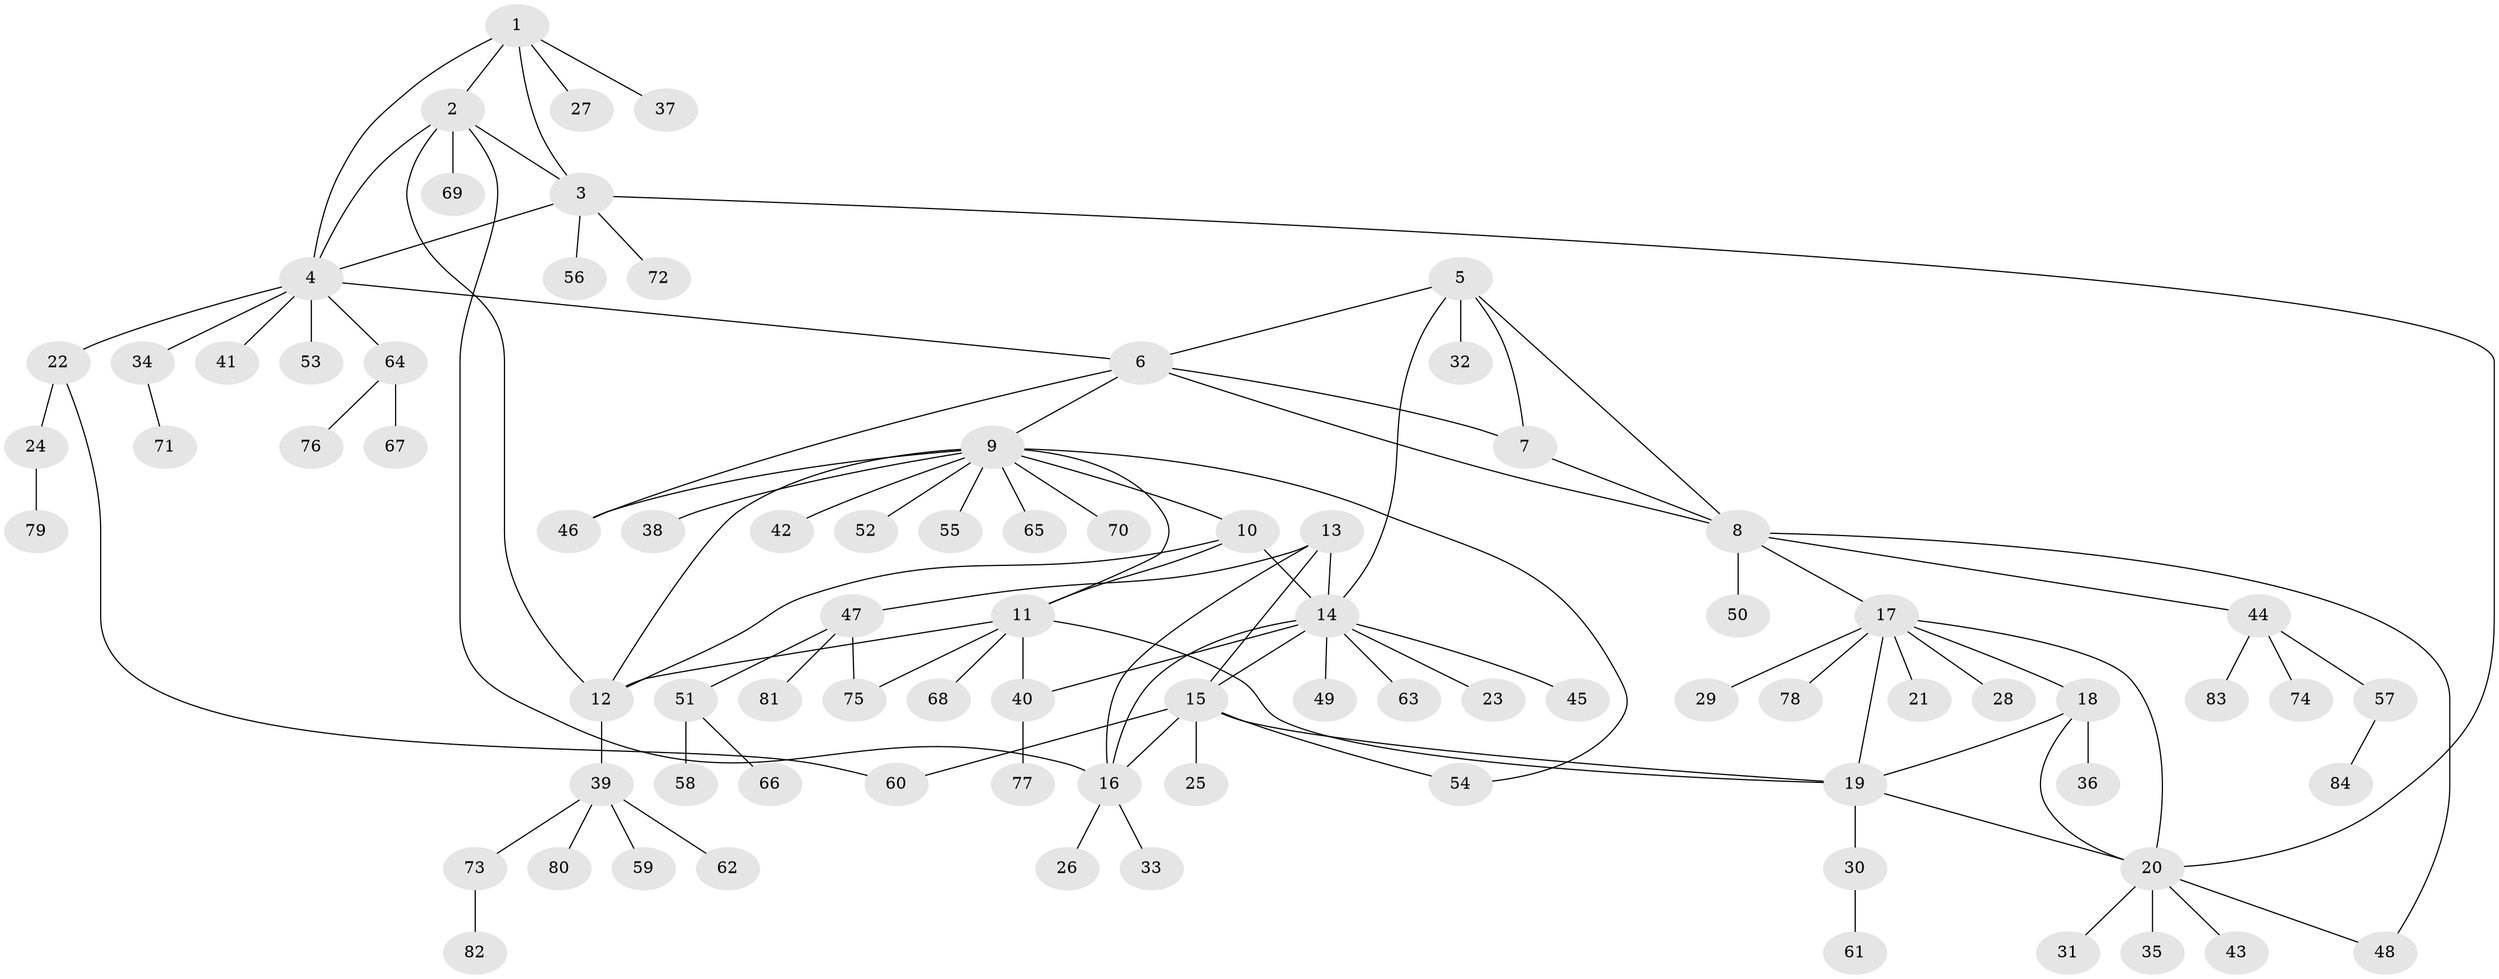 // Generated by graph-tools (version 1.1) at 2025/26/03/09/25 03:26:49]
// undirected, 84 vertices, 110 edges
graph export_dot {
graph [start="1"]
  node [color=gray90,style=filled];
  1;
  2;
  3;
  4;
  5;
  6;
  7;
  8;
  9;
  10;
  11;
  12;
  13;
  14;
  15;
  16;
  17;
  18;
  19;
  20;
  21;
  22;
  23;
  24;
  25;
  26;
  27;
  28;
  29;
  30;
  31;
  32;
  33;
  34;
  35;
  36;
  37;
  38;
  39;
  40;
  41;
  42;
  43;
  44;
  45;
  46;
  47;
  48;
  49;
  50;
  51;
  52;
  53;
  54;
  55;
  56;
  57;
  58;
  59;
  60;
  61;
  62;
  63;
  64;
  65;
  66;
  67;
  68;
  69;
  70;
  71;
  72;
  73;
  74;
  75;
  76;
  77;
  78;
  79;
  80;
  81;
  82;
  83;
  84;
  1 -- 2;
  1 -- 3;
  1 -- 4;
  1 -- 27;
  1 -- 37;
  2 -- 3;
  2 -- 4;
  2 -- 12;
  2 -- 16;
  2 -- 69;
  3 -- 4;
  3 -- 20;
  3 -- 56;
  3 -- 72;
  4 -- 6;
  4 -- 22;
  4 -- 34;
  4 -- 41;
  4 -- 53;
  4 -- 64;
  5 -- 6;
  5 -- 7;
  5 -- 8;
  5 -- 14;
  5 -- 32;
  6 -- 7;
  6 -- 8;
  6 -- 9;
  6 -- 46;
  7 -- 8;
  8 -- 17;
  8 -- 44;
  8 -- 48;
  8 -- 50;
  9 -- 10;
  9 -- 11;
  9 -- 12;
  9 -- 38;
  9 -- 42;
  9 -- 46;
  9 -- 52;
  9 -- 54;
  9 -- 55;
  9 -- 65;
  9 -- 70;
  10 -- 11;
  10 -- 12;
  10 -- 14;
  11 -- 12;
  11 -- 19;
  11 -- 40;
  11 -- 68;
  11 -- 75;
  12 -- 39;
  13 -- 14;
  13 -- 15;
  13 -- 16;
  13 -- 47;
  14 -- 15;
  14 -- 16;
  14 -- 23;
  14 -- 40;
  14 -- 45;
  14 -- 49;
  14 -- 63;
  15 -- 16;
  15 -- 19;
  15 -- 25;
  15 -- 54;
  15 -- 60;
  16 -- 26;
  16 -- 33;
  17 -- 18;
  17 -- 19;
  17 -- 20;
  17 -- 21;
  17 -- 28;
  17 -- 29;
  17 -- 78;
  18 -- 19;
  18 -- 20;
  18 -- 36;
  19 -- 20;
  19 -- 30;
  20 -- 31;
  20 -- 35;
  20 -- 43;
  20 -- 48;
  22 -- 24;
  22 -- 60;
  24 -- 79;
  30 -- 61;
  34 -- 71;
  39 -- 59;
  39 -- 62;
  39 -- 73;
  39 -- 80;
  40 -- 77;
  44 -- 57;
  44 -- 74;
  44 -- 83;
  47 -- 51;
  47 -- 75;
  47 -- 81;
  51 -- 58;
  51 -- 66;
  57 -- 84;
  64 -- 67;
  64 -- 76;
  73 -- 82;
}
